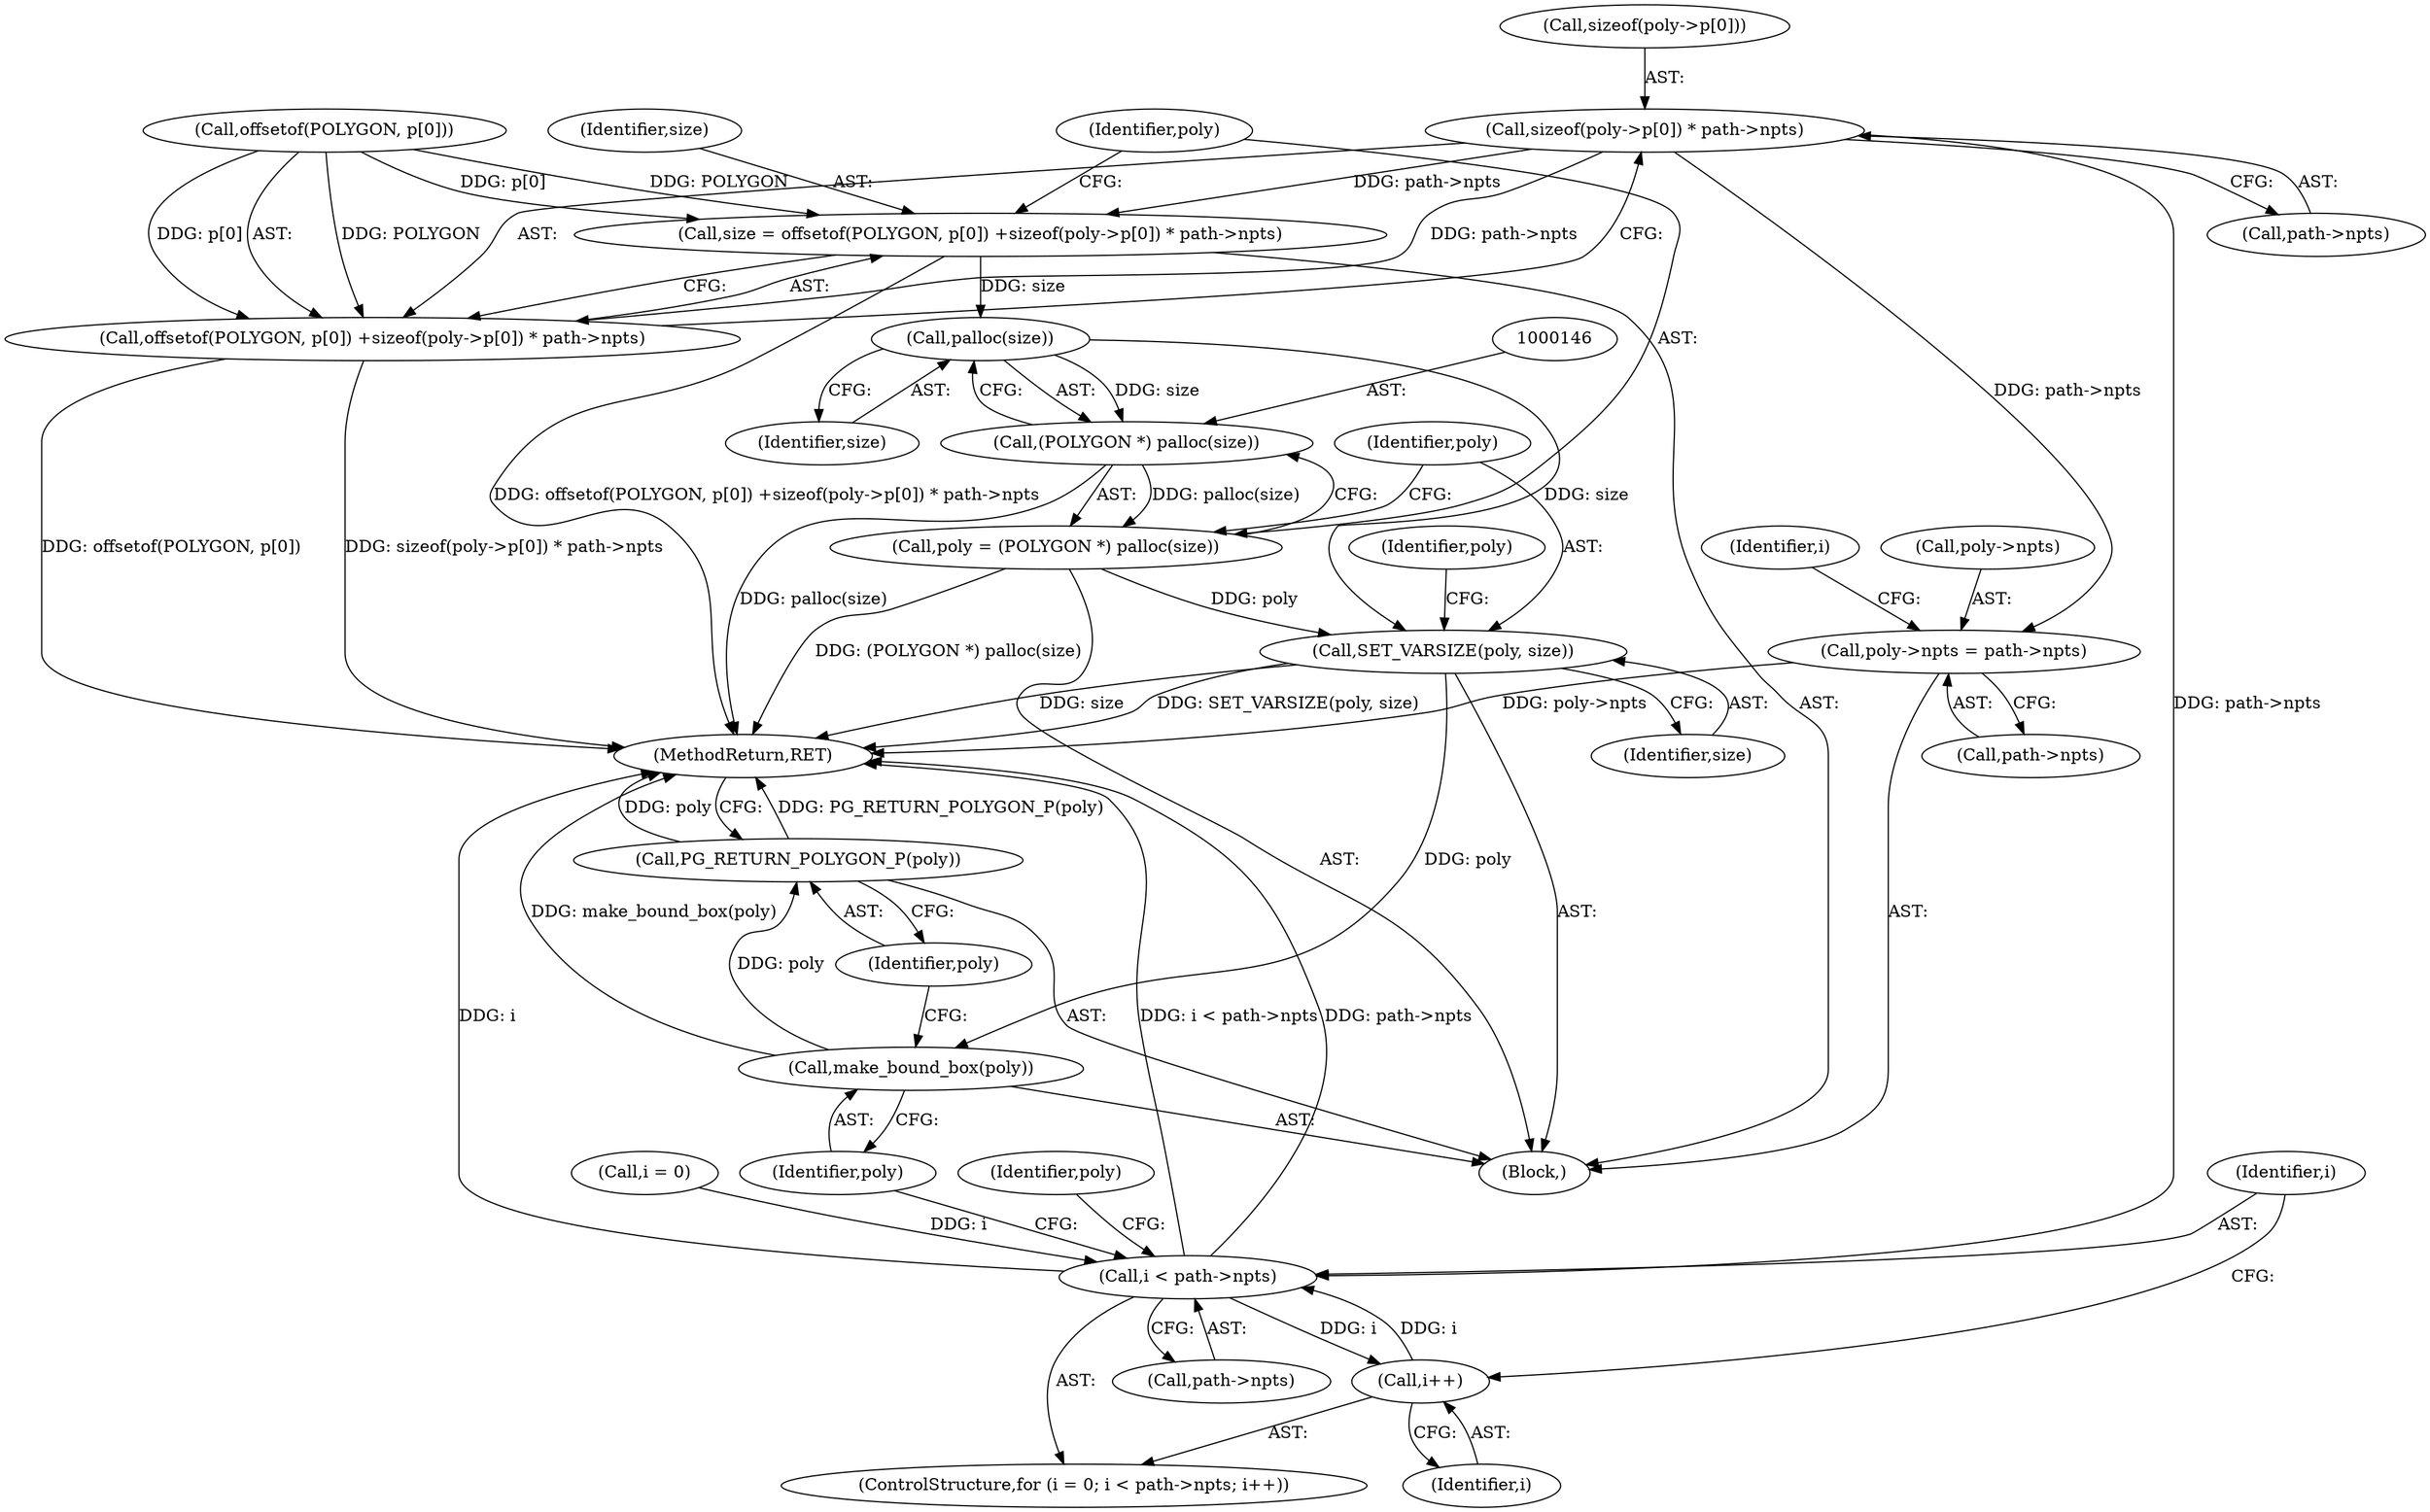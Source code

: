 digraph "0_postgres_31400a673325147e1205326008e32135a78b4d8a_13@API" {
"1000133" [label="(Call,sizeof(poly->p[0]) * path->npts)"];
"1000125" [label="(Call,size = offsetof(POLYGON, p[0]) +sizeof(poly->p[0]) * path->npts)"];
"1000147" [label="(Call,palloc(size))"];
"1000145" [label="(Call,(POLYGON *) palloc(size))"];
"1000143" [label="(Call,poly = (POLYGON *) palloc(size))"];
"1000149" [label="(Call,SET_VARSIZE(poly, size))"];
"1000201" [label="(Call,make_bound_box(poly))"];
"1000203" [label="(Call,PG_RETURN_POLYGON_P(poly))"];
"1000127" [label="(Call,offsetof(POLYGON, p[0]) +sizeof(poly->p[0]) * path->npts)"];
"1000152" [label="(Call,poly->npts = path->npts)"];
"1000163" [label="(Call,i < path->npts)"];
"1000168" [label="(Call,i++)"];
"1000201" [label="(Call,make_bound_box(poly))"];
"1000164" [label="(Identifier,i)"];
"1000126" [label="(Identifier,size)"];
"1000163" [label="(Call,i < path->npts)"];
"1000127" [label="(Call,offsetof(POLYGON, p[0]) +sizeof(poly->p[0]) * path->npts)"];
"1000159" [label="(ControlStructure,for (i = 0; i < path->npts; i++))"];
"1000149" [label="(Call,SET_VARSIZE(poly, size))"];
"1000160" [label="(Call,i = 0)"];
"1000169" [label="(Identifier,i)"];
"1000204" [label="(Identifier,poly)"];
"1000134" [label="(Call,sizeof(poly->p[0]))"];
"1000125" [label="(Call,size = offsetof(POLYGON, p[0]) +sizeof(poly->p[0]) * path->npts)"];
"1000140" [label="(Call,path->npts)"];
"1000205" [label="(MethodReturn,RET)"];
"1000202" [label="(Identifier,poly)"];
"1000151" [label="(Identifier,size)"];
"1000156" [label="(Call,path->npts)"];
"1000133" [label="(Call,sizeof(poly->p[0]) * path->npts)"];
"1000150" [label="(Identifier,poly)"];
"1000165" [label="(Call,path->npts)"];
"1000203" [label="(Call,PG_RETURN_POLYGON_P(poly))"];
"1000147" [label="(Call,palloc(size))"];
"1000154" [label="(Identifier,poly)"];
"1000145" [label="(Call,(POLYGON *) palloc(size))"];
"1000148" [label="(Identifier,size)"];
"1000152" [label="(Call,poly->npts = path->npts)"];
"1000153" [label="(Call,poly->npts)"];
"1000168" [label="(Call,i++)"];
"1000104" [label="(Block,)"];
"1000144" [label="(Identifier,poly)"];
"1000175" [label="(Identifier,poly)"];
"1000128" [label="(Call,offsetof(POLYGON, p[0]))"];
"1000161" [label="(Identifier,i)"];
"1000143" [label="(Call,poly = (POLYGON *) palloc(size))"];
"1000133" -> "1000127"  [label="AST: "];
"1000133" -> "1000140"  [label="CFG: "];
"1000134" -> "1000133"  [label="AST: "];
"1000140" -> "1000133"  [label="AST: "];
"1000127" -> "1000133"  [label="CFG: "];
"1000133" -> "1000125"  [label="DDG: path->npts"];
"1000133" -> "1000127"  [label="DDG: path->npts"];
"1000133" -> "1000152"  [label="DDG: path->npts"];
"1000133" -> "1000163"  [label="DDG: path->npts"];
"1000125" -> "1000104"  [label="AST: "];
"1000125" -> "1000127"  [label="CFG: "];
"1000126" -> "1000125"  [label="AST: "];
"1000127" -> "1000125"  [label="AST: "];
"1000144" -> "1000125"  [label="CFG: "];
"1000125" -> "1000205"  [label="DDG: offsetof(POLYGON, p[0]) +sizeof(poly->p[0]) * path->npts"];
"1000128" -> "1000125"  [label="DDG: POLYGON"];
"1000128" -> "1000125"  [label="DDG: p[0]"];
"1000125" -> "1000147"  [label="DDG: size"];
"1000147" -> "1000145"  [label="AST: "];
"1000147" -> "1000148"  [label="CFG: "];
"1000148" -> "1000147"  [label="AST: "];
"1000145" -> "1000147"  [label="CFG: "];
"1000147" -> "1000145"  [label="DDG: size"];
"1000147" -> "1000149"  [label="DDG: size"];
"1000145" -> "1000143"  [label="AST: "];
"1000146" -> "1000145"  [label="AST: "];
"1000143" -> "1000145"  [label="CFG: "];
"1000145" -> "1000205"  [label="DDG: palloc(size)"];
"1000145" -> "1000143"  [label="DDG: palloc(size)"];
"1000143" -> "1000104"  [label="AST: "];
"1000144" -> "1000143"  [label="AST: "];
"1000150" -> "1000143"  [label="CFG: "];
"1000143" -> "1000205"  [label="DDG: (POLYGON *) palloc(size)"];
"1000143" -> "1000149"  [label="DDG: poly"];
"1000149" -> "1000104"  [label="AST: "];
"1000149" -> "1000151"  [label="CFG: "];
"1000150" -> "1000149"  [label="AST: "];
"1000151" -> "1000149"  [label="AST: "];
"1000154" -> "1000149"  [label="CFG: "];
"1000149" -> "1000205"  [label="DDG: SET_VARSIZE(poly, size)"];
"1000149" -> "1000205"  [label="DDG: size"];
"1000149" -> "1000201"  [label="DDG: poly"];
"1000201" -> "1000104"  [label="AST: "];
"1000201" -> "1000202"  [label="CFG: "];
"1000202" -> "1000201"  [label="AST: "];
"1000204" -> "1000201"  [label="CFG: "];
"1000201" -> "1000205"  [label="DDG: make_bound_box(poly)"];
"1000201" -> "1000203"  [label="DDG: poly"];
"1000203" -> "1000104"  [label="AST: "];
"1000203" -> "1000204"  [label="CFG: "];
"1000204" -> "1000203"  [label="AST: "];
"1000205" -> "1000203"  [label="CFG: "];
"1000203" -> "1000205"  [label="DDG: PG_RETURN_POLYGON_P(poly)"];
"1000203" -> "1000205"  [label="DDG: poly"];
"1000128" -> "1000127"  [label="AST: "];
"1000127" -> "1000205"  [label="DDG: sizeof(poly->p[0]) * path->npts"];
"1000127" -> "1000205"  [label="DDG: offsetof(POLYGON, p[0])"];
"1000128" -> "1000127"  [label="DDG: POLYGON"];
"1000128" -> "1000127"  [label="DDG: p[0]"];
"1000152" -> "1000104"  [label="AST: "];
"1000152" -> "1000156"  [label="CFG: "];
"1000153" -> "1000152"  [label="AST: "];
"1000156" -> "1000152"  [label="AST: "];
"1000161" -> "1000152"  [label="CFG: "];
"1000152" -> "1000205"  [label="DDG: poly->npts"];
"1000163" -> "1000159"  [label="AST: "];
"1000163" -> "1000165"  [label="CFG: "];
"1000164" -> "1000163"  [label="AST: "];
"1000165" -> "1000163"  [label="AST: "];
"1000175" -> "1000163"  [label="CFG: "];
"1000202" -> "1000163"  [label="CFG: "];
"1000163" -> "1000205"  [label="DDG: i < path->npts"];
"1000163" -> "1000205"  [label="DDG: i"];
"1000163" -> "1000205"  [label="DDG: path->npts"];
"1000168" -> "1000163"  [label="DDG: i"];
"1000160" -> "1000163"  [label="DDG: i"];
"1000163" -> "1000168"  [label="DDG: i"];
"1000168" -> "1000159"  [label="AST: "];
"1000168" -> "1000169"  [label="CFG: "];
"1000169" -> "1000168"  [label="AST: "];
"1000164" -> "1000168"  [label="CFG: "];
}
